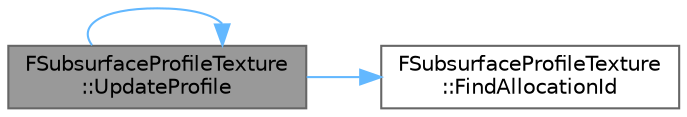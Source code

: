 digraph "FSubsurfaceProfileTexture::UpdateProfile"
{
 // INTERACTIVE_SVG=YES
 // LATEX_PDF_SIZE
  bgcolor="transparent";
  edge [fontname=Helvetica,fontsize=10,labelfontname=Helvetica,labelfontsize=10];
  node [fontname=Helvetica,fontsize=10,shape=box,height=0.2,width=0.4];
  rankdir="LR";
  Node1 [id="Node000001",label="FSubsurfaceProfileTexture\l::UpdateProfile",height=0.2,width=0.4,color="gray40", fillcolor="grey60", style="filled", fontcolor="black",tooltip=" "];
  Node1 -> Node2 [id="edge1_Node000001_Node000002",color="steelblue1",style="solid",tooltip=" "];
  Node2 [id="Node000002",label="FSubsurfaceProfileTexture\l::FindAllocationId",height=0.2,width=0.4,color="grey40", fillcolor="white", style="filled",URL="$d9/d00/classFSubsurfaceProfileTexture.html#a87bfeebb11a19cc9d707adc8d5b2f9d8",tooltip=" "];
  Node1 -> Node1 [id="edge2_Node000001_Node000001",color="steelblue1",style="solid",tooltip=" "];
}
